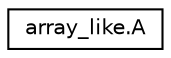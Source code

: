 digraph "Graphical Class Hierarchy"
{
 // LATEX_PDF_SIZE
  edge [fontname="Helvetica",fontsize="10",labelfontname="Helvetica",labelfontsize="10"];
  node [fontname="Helvetica",fontsize="10",shape=record];
  rankdir="LR";
  Node0 [label="array_like.A",height=0.2,width=0.4,color="black", fillcolor="white", style="filled",URL="$classarray__like_1_1A.html",tooltip=" "];
}
